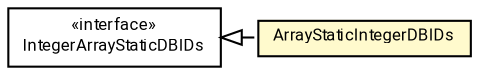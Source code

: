 #!/usr/local/bin/dot
#
# Class diagram 
# Generated by UMLGraph version R5_7_2-60-g0e99a6 (http://www.spinellis.gr/umlgraph/)
#

digraph G {
	graph [fontnames="svg"]
	edge [fontname="Roboto",fontsize=7,labelfontname="Roboto",labelfontsize=7,color="black"];
	node [fontname="Roboto",fontcolor="black",fontsize=8,shape=plaintext,margin=0,width=0,height=0];
	nodesep=0.15;
	ranksep=0.25;
	rankdir=LR;
	// de.lmu.ifi.dbs.elki.database.ids.integer.ArrayStaticIntegerDBIDs
	c1644099 [label=<<table title="de.lmu.ifi.dbs.elki.database.ids.integer.ArrayStaticIntegerDBIDs" border="0" cellborder="1" cellspacing="0" cellpadding="2" bgcolor="lemonChiffon" href="ArrayStaticIntegerDBIDs.html" target="_parent">
		<tr><td><table border="0" cellspacing="0" cellpadding="1">
		<tr><td align="center" balign="center"> <font face="Roboto">ArrayStaticIntegerDBIDs</font> </td></tr>
		</table></td></tr>
		</table>>, URL="ArrayStaticIntegerDBIDs.html"];
	// de.lmu.ifi.dbs.elki.database.ids.integer.IntegerArrayStaticDBIDs
	c1644116 [label=<<table title="de.lmu.ifi.dbs.elki.database.ids.integer.IntegerArrayStaticDBIDs" border="0" cellborder="1" cellspacing="0" cellpadding="2" href="IntegerArrayStaticDBIDs.html" target="_parent">
		<tr><td><table border="0" cellspacing="0" cellpadding="1">
		<tr><td align="center" balign="center"> &#171;interface&#187; </td></tr>
		<tr><td align="center" balign="center"> <font face="Roboto">IntegerArrayStaticDBIDs</font> </td></tr>
		</table></td></tr>
		</table>>, URL="IntegerArrayStaticDBIDs.html"];
	// de.lmu.ifi.dbs.elki.database.ids.integer.ArrayStaticIntegerDBIDs implements de.lmu.ifi.dbs.elki.database.ids.integer.IntegerArrayStaticDBIDs
	c1644116 -> c1644099 [arrowtail=empty,style=dashed,dir=back,weight=9];
}

